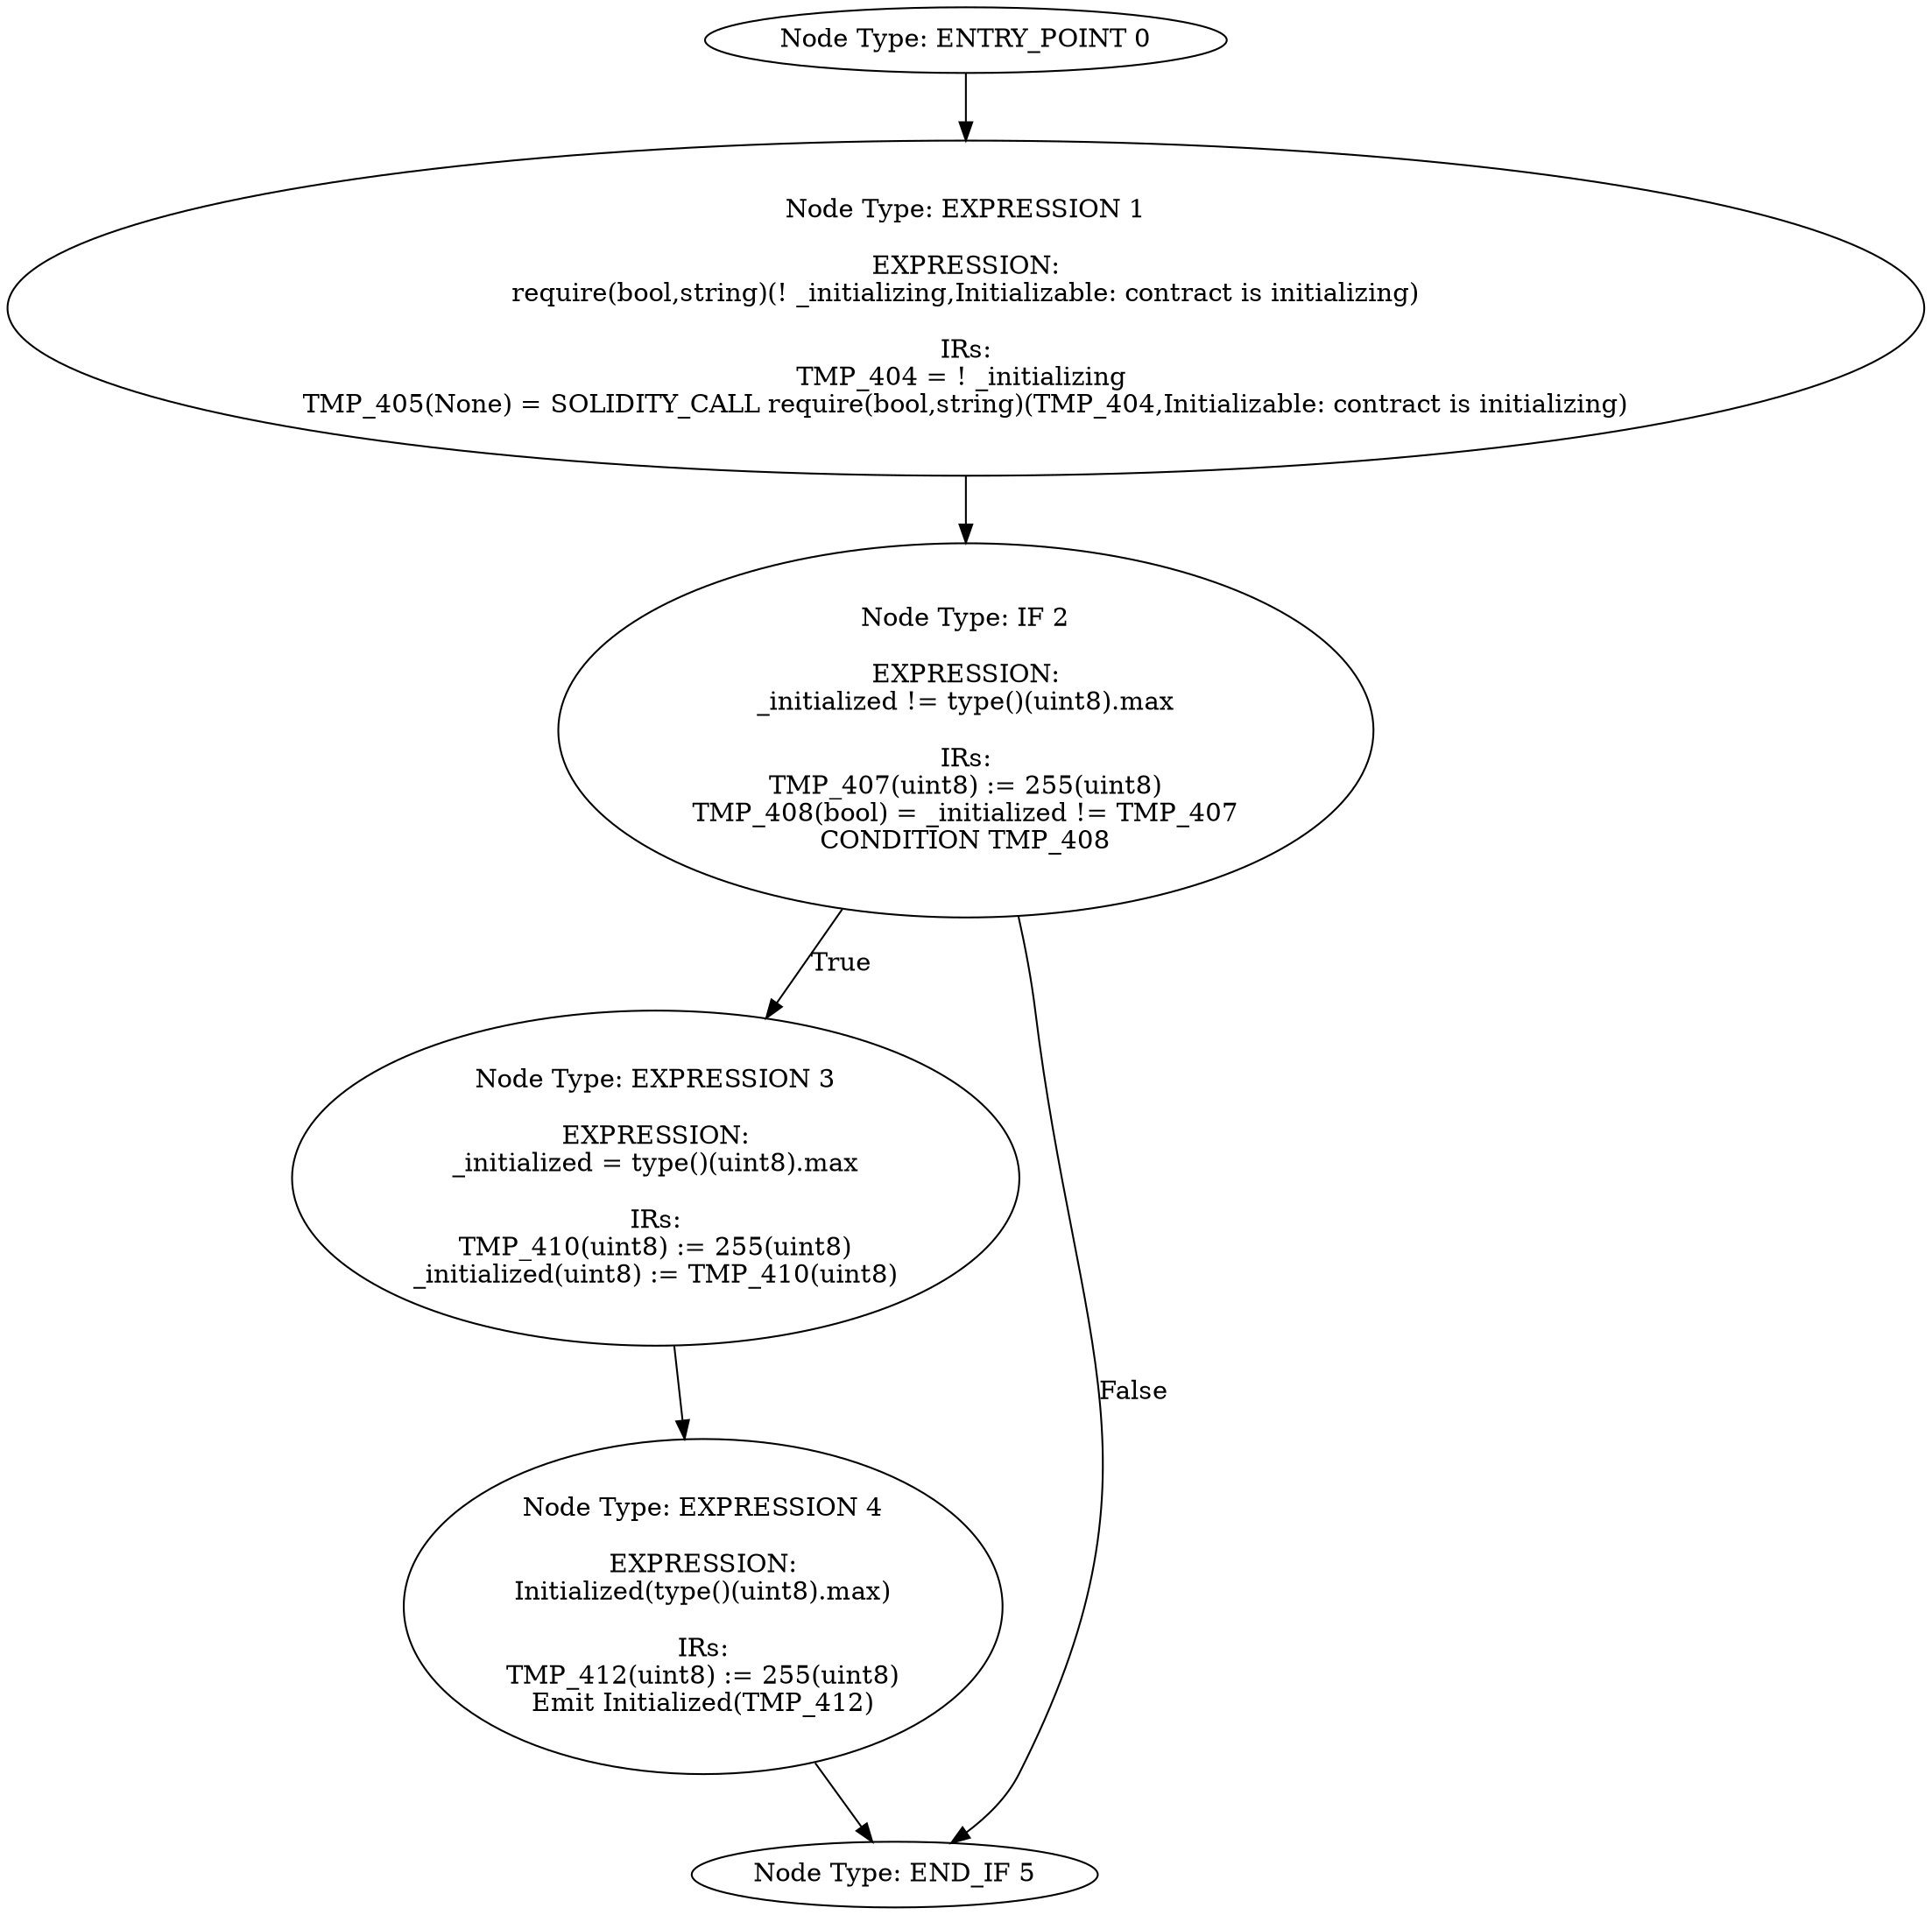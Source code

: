 digraph{
0[label="Node Type: ENTRY_POINT 0
"];
0->1;
1[label="Node Type: EXPRESSION 1

EXPRESSION:
require(bool,string)(! _initializing,Initializable: contract is initializing)

IRs:
TMP_404 = ! _initializing 
TMP_405(None) = SOLIDITY_CALL require(bool,string)(TMP_404,Initializable: contract is initializing)"];
1->2;
2[label="Node Type: IF 2

EXPRESSION:
_initialized != type()(uint8).max

IRs:
TMP_407(uint8) := 255(uint8)
TMP_408(bool) = _initialized != TMP_407
CONDITION TMP_408"];
2->3[label="True"];
2->5[label="False"];
3[label="Node Type: EXPRESSION 3

EXPRESSION:
_initialized = type()(uint8).max

IRs:
TMP_410(uint8) := 255(uint8)
_initialized(uint8) := TMP_410(uint8)"];
3->4;
4[label="Node Type: EXPRESSION 4

EXPRESSION:
Initialized(type()(uint8).max)

IRs:
TMP_412(uint8) := 255(uint8)
Emit Initialized(TMP_412)"];
4->5;
5[label="Node Type: END_IF 5
"];
}
